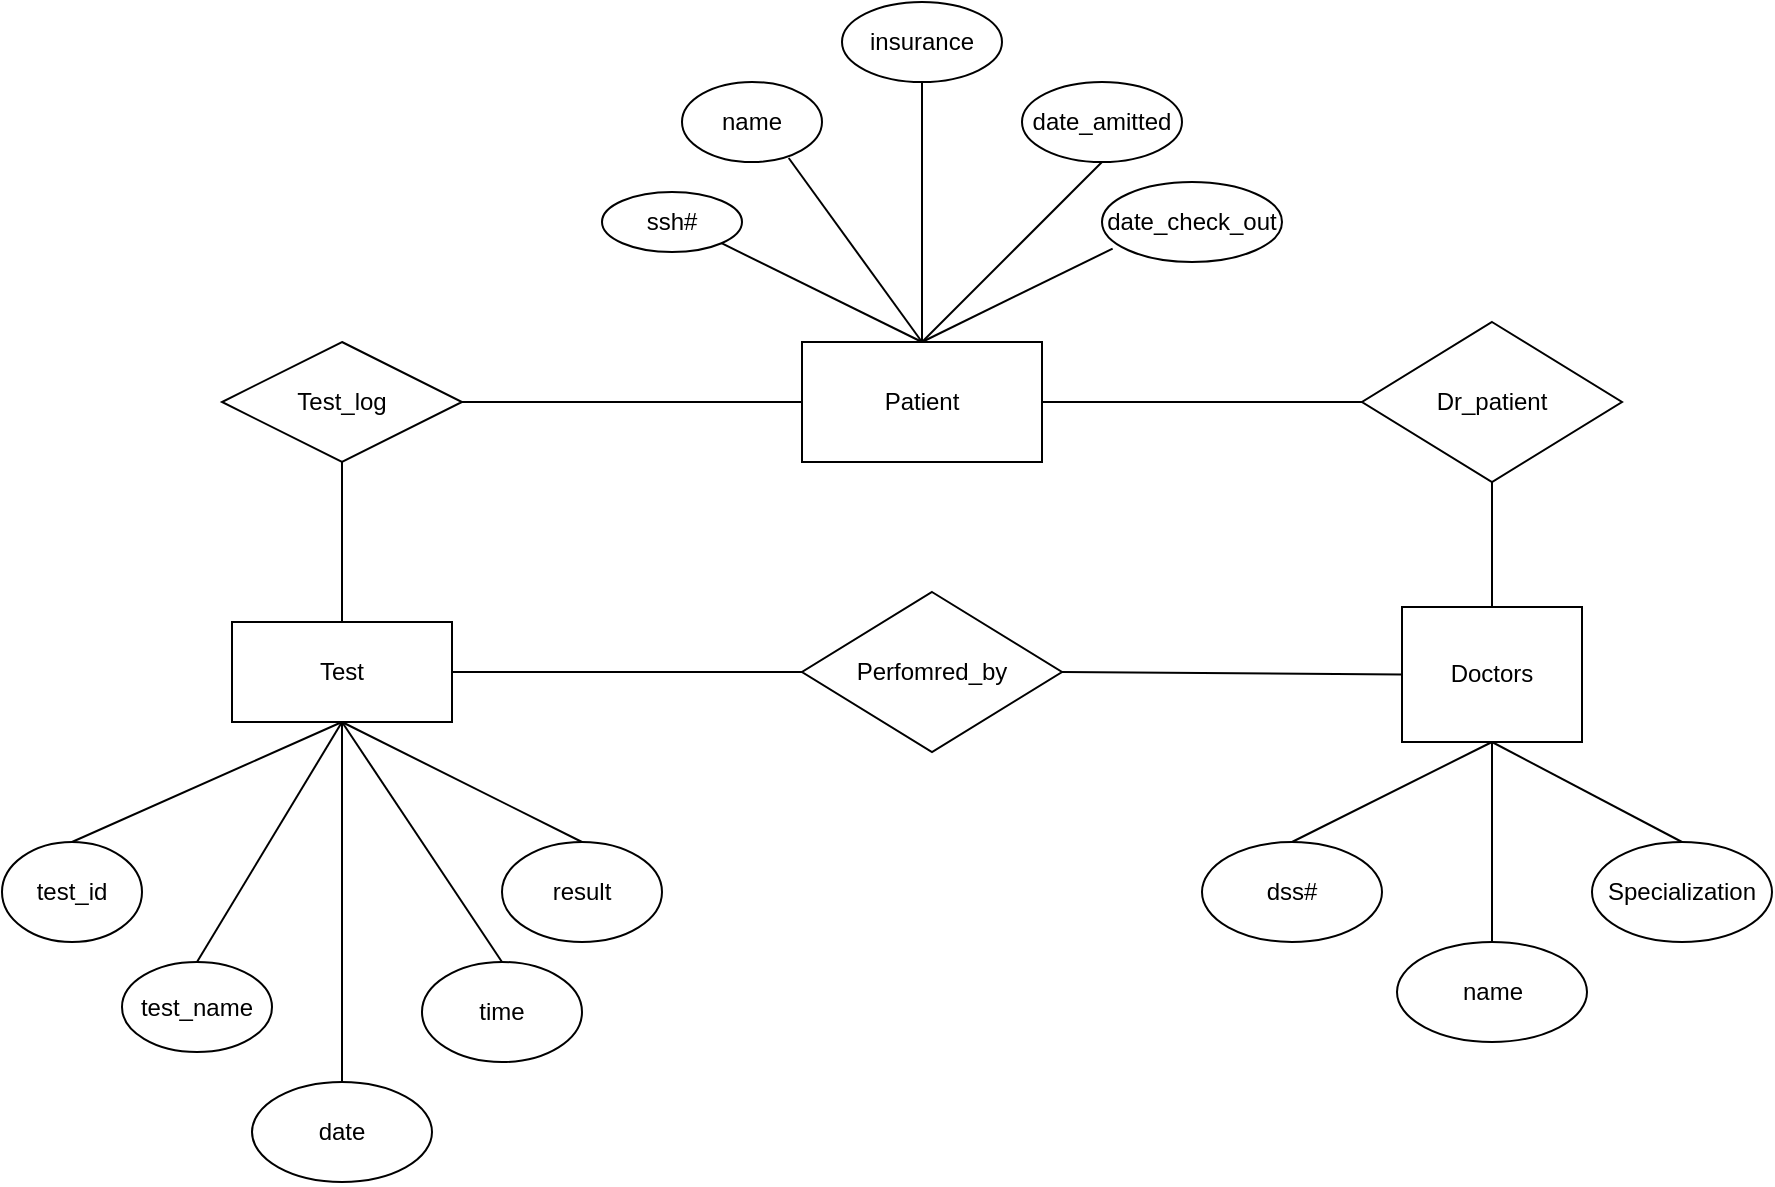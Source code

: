 <mxfile version="23.1.6" type="github">
  <diagram name="Page-1" id="KTpAN1Cl1WJT0EoROkF9">
    <mxGraphModel dx="1636" dy="467" grid="1" gridSize="10" guides="1" tooltips="1" connect="1" arrows="1" fold="1" page="1" pageScale="1" pageWidth="850" pageHeight="1100" math="0" shadow="0">
      <root>
        <mxCell id="0" />
        <mxCell id="1" parent="0" />
        <mxCell id="Ssk23jHSBhmgFhlRKDnM-3" value="Patient" style="rounded=0;whiteSpace=wrap;html=1;" vertex="1" parent="1">
          <mxGeometry x="340" y="220" width="120" height="60" as="geometry" />
        </mxCell>
        <mxCell id="Ssk23jHSBhmgFhlRKDnM-4" value="date_check_out" style="ellipse;whiteSpace=wrap;html=1;" vertex="1" parent="1">
          <mxGeometry x="490" y="140" width="90" height="40" as="geometry" />
        </mxCell>
        <mxCell id="Ssk23jHSBhmgFhlRKDnM-5" value="ssh#" style="ellipse;whiteSpace=wrap;html=1;" vertex="1" parent="1">
          <mxGeometry x="240" y="145" width="70" height="30" as="geometry" />
        </mxCell>
        <mxCell id="Ssk23jHSBhmgFhlRKDnM-6" value="name" style="ellipse;whiteSpace=wrap;html=1;" vertex="1" parent="1">
          <mxGeometry x="280" y="90" width="70" height="40" as="geometry" />
        </mxCell>
        <mxCell id="Ssk23jHSBhmgFhlRKDnM-7" value="insurance" style="ellipse;whiteSpace=wrap;html=1;" vertex="1" parent="1">
          <mxGeometry x="360" y="50" width="80" height="40" as="geometry" />
        </mxCell>
        <mxCell id="Ssk23jHSBhmgFhlRKDnM-8" value="date_amitted" style="ellipse;whiteSpace=wrap;html=1;" vertex="1" parent="1">
          <mxGeometry x="450" y="90" width="80" height="40" as="geometry" />
        </mxCell>
        <mxCell id="Ssk23jHSBhmgFhlRKDnM-10" value="" style="endArrow=none;html=1;rounded=0;entryX=0.5;entryY=0;entryDx=0;entryDy=0;exitX=1;exitY=1;exitDx=0;exitDy=0;" edge="1" parent="1" source="Ssk23jHSBhmgFhlRKDnM-5" target="Ssk23jHSBhmgFhlRKDnM-3">
          <mxGeometry width="50" height="50" relative="1" as="geometry">
            <mxPoint x="327" y="150" as="sourcePoint" />
            <mxPoint x="400" y="220" as="targetPoint" />
          </mxGeometry>
        </mxCell>
        <mxCell id="Ssk23jHSBhmgFhlRKDnM-11" value="" style="endArrow=none;html=1;rounded=0;exitX=0.5;exitY=0;exitDx=0;exitDy=0;entryX=0.059;entryY=0.833;entryDx=0;entryDy=0;entryPerimeter=0;" edge="1" parent="1" source="Ssk23jHSBhmgFhlRKDnM-3" target="Ssk23jHSBhmgFhlRKDnM-4">
          <mxGeometry width="50" height="50" relative="1" as="geometry">
            <mxPoint x="380" y="270" as="sourcePoint" />
            <mxPoint x="430" y="220" as="targetPoint" />
          </mxGeometry>
        </mxCell>
        <mxCell id="Ssk23jHSBhmgFhlRKDnM-12" value="" style="endArrow=none;html=1;rounded=0;" edge="1" parent="1">
          <mxGeometry width="50" height="50" relative="1" as="geometry">
            <mxPoint x="400" y="220" as="sourcePoint" />
            <mxPoint x="400" y="220" as="targetPoint" />
            <Array as="points">
              <mxPoint x="400" y="90" />
            </Array>
          </mxGeometry>
        </mxCell>
        <mxCell id="Ssk23jHSBhmgFhlRKDnM-13" value="" style="endArrow=none;html=1;rounded=0;entryX=0.5;entryY=0;entryDx=0;entryDy=0;exitX=0.762;exitY=0.95;exitDx=0;exitDy=0;exitPerimeter=0;" edge="1" parent="1" source="Ssk23jHSBhmgFhlRKDnM-6" target="Ssk23jHSBhmgFhlRKDnM-3">
          <mxGeometry width="50" height="50" relative="1" as="geometry">
            <mxPoint x="380" y="270" as="sourcePoint" />
            <mxPoint x="430" y="220" as="targetPoint" />
          </mxGeometry>
        </mxCell>
        <mxCell id="Ssk23jHSBhmgFhlRKDnM-14" value="" style="endArrow=none;html=1;rounded=0;entryX=0.5;entryY=0;entryDx=0;entryDy=0;exitX=0.5;exitY=1;exitDx=0;exitDy=0;" edge="1" parent="1" source="Ssk23jHSBhmgFhlRKDnM-8" target="Ssk23jHSBhmgFhlRKDnM-3">
          <mxGeometry width="50" height="50" relative="1" as="geometry">
            <mxPoint x="470" y="130" as="sourcePoint" />
            <mxPoint x="430" y="220" as="targetPoint" />
          </mxGeometry>
        </mxCell>
        <mxCell id="Ssk23jHSBhmgFhlRKDnM-15" value="Test_log" style="rhombus;whiteSpace=wrap;html=1;" vertex="1" parent="1">
          <mxGeometry x="50" y="220" width="120" height="60" as="geometry" />
        </mxCell>
        <mxCell id="Ssk23jHSBhmgFhlRKDnM-16" value="" style="endArrow=none;html=1;rounded=0;exitX=1;exitY=0.5;exitDx=0;exitDy=0;entryX=0;entryY=0.5;entryDx=0;entryDy=0;" edge="1" parent="1" source="Ssk23jHSBhmgFhlRKDnM-15" target="Ssk23jHSBhmgFhlRKDnM-3">
          <mxGeometry width="50" height="50" relative="1" as="geometry">
            <mxPoint x="370" y="380" as="sourcePoint" />
            <mxPoint x="420" y="330" as="targetPoint" />
            <Array as="points">
              <mxPoint x="340" y="250" />
            </Array>
          </mxGeometry>
        </mxCell>
        <mxCell id="Ssk23jHSBhmgFhlRKDnM-17" value="Test" style="rounded=0;whiteSpace=wrap;html=1;" vertex="1" parent="1">
          <mxGeometry x="55" y="360" width="110" height="50" as="geometry" />
        </mxCell>
        <mxCell id="Ssk23jHSBhmgFhlRKDnM-18" value="" style="endArrow=none;html=1;rounded=0;entryX=0.5;entryY=1;entryDx=0;entryDy=0;" edge="1" parent="1" target="Ssk23jHSBhmgFhlRKDnM-15">
          <mxGeometry width="50" height="50" relative="1" as="geometry">
            <mxPoint x="110" y="280" as="sourcePoint" />
            <mxPoint x="420" y="230" as="targetPoint" />
            <Array as="points">
              <mxPoint x="110" y="360" />
            </Array>
          </mxGeometry>
        </mxCell>
        <mxCell id="Ssk23jHSBhmgFhlRKDnM-19" value="test_id" style="ellipse;whiteSpace=wrap;html=1;" vertex="1" parent="1">
          <mxGeometry x="-60" y="470" width="70" height="50" as="geometry" />
        </mxCell>
        <mxCell id="Ssk23jHSBhmgFhlRKDnM-20" value="test_name" style="ellipse;whiteSpace=wrap;html=1;" vertex="1" parent="1">
          <mxGeometry y="530" width="75" height="45" as="geometry" />
        </mxCell>
        <mxCell id="Ssk23jHSBhmgFhlRKDnM-22" value="time" style="ellipse;whiteSpace=wrap;html=1;" vertex="1" parent="1">
          <mxGeometry x="150" y="530" width="80" height="50" as="geometry" />
        </mxCell>
        <mxCell id="Ssk23jHSBhmgFhlRKDnM-23" value="result" style="ellipse;whiteSpace=wrap;html=1;" vertex="1" parent="1">
          <mxGeometry x="190" y="470" width="80" height="50" as="geometry" />
        </mxCell>
        <mxCell id="Ssk23jHSBhmgFhlRKDnM-24" value="" style="endArrow=none;html=1;rounded=0;exitX=0.5;exitY=0;exitDx=0;exitDy=0;entryX=0.5;entryY=1;entryDx=0;entryDy=0;" edge="1" parent="1" source="Ssk23jHSBhmgFhlRKDnM-19" target="Ssk23jHSBhmgFhlRKDnM-17">
          <mxGeometry width="50" height="50" relative="1" as="geometry">
            <mxPoint x="290" y="450" as="sourcePoint" />
            <mxPoint x="340" y="400" as="targetPoint" />
            <Array as="points">
              <mxPoint x="110" y="410" />
            </Array>
          </mxGeometry>
        </mxCell>
        <mxCell id="Ssk23jHSBhmgFhlRKDnM-25" value="" style="endArrow=none;html=1;rounded=0;exitX=0.5;exitY=0;exitDx=0;exitDy=0;" edge="1" parent="1" source="Ssk23jHSBhmgFhlRKDnM-20">
          <mxGeometry width="50" height="50" relative="1" as="geometry">
            <mxPoint x="290" y="450" as="sourcePoint" />
            <mxPoint x="110" y="410" as="targetPoint" />
          </mxGeometry>
        </mxCell>
        <mxCell id="Ssk23jHSBhmgFhlRKDnM-26" value="" style="endArrow=none;html=1;rounded=0;entryX=0.5;entryY=1;entryDx=0;entryDy=0;" edge="1" parent="1" source="Ssk23jHSBhmgFhlRKDnM-21" target="Ssk23jHSBhmgFhlRKDnM-17">
          <mxGeometry width="50" height="50" relative="1" as="geometry">
            <mxPoint x="110" y="570" as="sourcePoint" />
            <mxPoint x="340" y="400" as="targetPoint" />
          </mxGeometry>
        </mxCell>
        <mxCell id="Ssk23jHSBhmgFhlRKDnM-27" value="" style="endArrow=none;html=1;rounded=0;entryX=0.5;entryY=1;entryDx=0;entryDy=0;" edge="1" parent="1" target="Ssk23jHSBhmgFhlRKDnM-21">
          <mxGeometry width="50" height="50" relative="1" as="geometry">
            <mxPoint x="110" y="570" as="sourcePoint" />
            <mxPoint x="110" y="410" as="targetPoint" />
          </mxGeometry>
        </mxCell>
        <mxCell id="Ssk23jHSBhmgFhlRKDnM-21" value="date" style="ellipse;whiteSpace=wrap;html=1;" vertex="1" parent="1">
          <mxGeometry x="65" y="590" width="90" height="50" as="geometry" />
        </mxCell>
        <mxCell id="Ssk23jHSBhmgFhlRKDnM-28" value="" style="endArrow=none;html=1;rounded=0;exitX=0.5;exitY=0;exitDx=0;exitDy=0;" edge="1" parent="1" source="Ssk23jHSBhmgFhlRKDnM-22">
          <mxGeometry width="50" height="50" relative="1" as="geometry">
            <mxPoint x="290" y="450" as="sourcePoint" />
            <mxPoint x="110" y="410" as="targetPoint" />
          </mxGeometry>
        </mxCell>
        <mxCell id="Ssk23jHSBhmgFhlRKDnM-29" value="" style="endArrow=none;html=1;rounded=0;exitX=0.5;exitY=0;exitDx=0;exitDy=0;" edge="1" parent="1" source="Ssk23jHSBhmgFhlRKDnM-23">
          <mxGeometry width="50" height="50" relative="1" as="geometry">
            <mxPoint x="290" y="450" as="sourcePoint" />
            <mxPoint x="110" y="410" as="targetPoint" />
          </mxGeometry>
        </mxCell>
        <mxCell id="Ssk23jHSBhmgFhlRKDnM-30" value="Perfomred_by" style="rhombus;whiteSpace=wrap;html=1;" vertex="1" parent="1">
          <mxGeometry x="340" y="345" width="130" height="80" as="geometry" />
        </mxCell>
        <mxCell id="Ssk23jHSBhmgFhlRKDnM-31" value="" style="endArrow=none;html=1;rounded=0;exitX=1;exitY=0.5;exitDx=0;exitDy=0;entryX=0;entryY=0.5;entryDx=0;entryDy=0;" edge="1" parent="1" source="Ssk23jHSBhmgFhlRKDnM-17" target="Ssk23jHSBhmgFhlRKDnM-30">
          <mxGeometry width="50" height="50" relative="1" as="geometry">
            <mxPoint x="290" y="450" as="sourcePoint" />
            <mxPoint x="340" y="400" as="targetPoint" />
          </mxGeometry>
        </mxCell>
        <mxCell id="Ssk23jHSBhmgFhlRKDnM-32" value="Dr_patient" style="rhombus;whiteSpace=wrap;html=1;" vertex="1" parent="1">
          <mxGeometry x="620" y="210" width="130" height="80" as="geometry" />
        </mxCell>
        <mxCell id="Ssk23jHSBhmgFhlRKDnM-33" value="" style="endArrow=none;html=1;rounded=0;exitX=1;exitY=0.5;exitDx=0;exitDy=0;entryX=0;entryY=0.5;entryDx=0;entryDy=0;" edge="1" parent="1" source="Ssk23jHSBhmgFhlRKDnM-3" target="Ssk23jHSBhmgFhlRKDnM-32">
          <mxGeometry width="50" height="50" relative="1" as="geometry">
            <mxPoint x="510" y="450" as="sourcePoint" />
            <mxPoint x="560" y="400" as="targetPoint" />
          </mxGeometry>
        </mxCell>
        <mxCell id="Ssk23jHSBhmgFhlRKDnM-34" value="Doctors" style="rounded=0;whiteSpace=wrap;html=1;" vertex="1" parent="1">
          <mxGeometry x="640" y="352.5" width="90" height="67.5" as="geometry" />
        </mxCell>
        <mxCell id="Ssk23jHSBhmgFhlRKDnM-35" value="" style="endArrow=none;html=1;rounded=0;exitX=0.5;exitY=0;exitDx=0;exitDy=0;entryX=0.5;entryY=1;entryDx=0;entryDy=0;" edge="1" parent="1" source="Ssk23jHSBhmgFhlRKDnM-34" target="Ssk23jHSBhmgFhlRKDnM-32">
          <mxGeometry width="50" height="50" relative="1" as="geometry">
            <mxPoint x="460" y="450" as="sourcePoint" />
            <mxPoint x="510" y="400" as="targetPoint" />
          </mxGeometry>
        </mxCell>
        <mxCell id="Ssk23jHSBhmgFhlRKDnM-36" value="" style="endArrow=none;html=1;rounded=0;entryX=0;entryY=0.5;entryDx=0;entryDy=0;exitX=1;exitY=0.5;exitDx=0;exitDy=0;" edge="1" parent="1" source="Ssk23jHSBhmgFhlRKDnM-30" target="Ssk23jHSBhmgFhlRKDnM-34">
          <mxGeometry width="50" height="50" relative="1" as="geometry">
            <mxPoint x="460" y="450" as="sourcePoint" />
            <mxPoint x="510" y="400" as="targetPoint" />
          </mxGeometry>
        </mxCell>
        <mxCell id="Ssk23jHSBhmgFhlRKDnM-37" value="dss#" style="ellipse;whiteSpace=wrap;html=1;" vertex="1" parent="1">
          <mxGeometry x="540" y="470" width="90" height="50" as="geometry" />
        </mxCell>
        <mxCell id="Ssk23jHSBhmgFhlRKDnM-38" value="name" style="ellipse;whiteSpace=wrap;html=1;" vertex="1" parent="1">
          <mxGeometry x="637.5" y="520" width="95" height="50" as="geometry" />
        </mxCell>
        <mxCell id="Ssk23jHSBhmgFhlRKDnM-39" value="Specialization" style="ellipse;whiteSpace=wrap;html=1;" vertex="1" parent="1">
          <mxGeometry x="735" y="470" width="90" height="50" as="geometry" />
        </mxCell>
        <mxCell id="Ssk23jHSBhmgFhlRKDnM-40" value="" style="endArrow=none;html=1;rounded=0;entryX=0.5;entryY=1;entryDx=0;entryDy=0;exitX=0.5;exitY=0;exitDx=0;exitDy=0;" edge="1" parent="1" source="Ssk23jHSBhmgFhlRKDnM-37" target="Ssk23jHSBhmgFhlRKDnM-34">
          <mxGeometry width="50" height="50" relative="1" as="geometry">
            <mxPoint x="460" y="450" as="sourcePoint" />
            <mxPoint x="510" y="400" as="targetPoint" />
          </mxGeometry>
        </mxCell>
        <mxCell id="Ssk23jHSBhmgFhlRKDnM-42" value="" style="endArrow=none;html=1;rounded=0;exitX=0.5;exitY=0;exitDx=0;exitDy=0;entryX=0.5;entryY=1;entryDx=0;entryDy=0;" edge="1" parent="1" source="Ssk23jHSBhmgFhlRKDnM-38" target="Ssk23jHSBhmgFhlRKDnM-34">
          <mxGeometry width="50" height="50" relative="1" as="geometry">
            <mxPoint x="460" y="450" as="sourcePoint" />
            <mxPoint x="510" y="400" as="targetPoint" />
          </mxGeometry>
        </mxCell>
        <mxCell id="Ssk23jHSBhmgFhlRKDnM-44" value="" style="endArrow=none;html=1;rounded=0;entryX=0.5;entryY=1;entryDx=0;entryDy=0;exitX=0.5;exitY=0;exitDx=0;exitDy=0;" edge="1" parent="1" source="Ssk23jHSBhmgFhlRKDnM-39" target="Ssk23jHSBhmgFhlRKDnM-34">
          <mxGeometry width="50" height="50" relative="1" as="geometry">
            <mxPoint x="460" y="450" as="sourcePoint" />
            <mxPoint x="510" y="400" as="targetPoint" />
          </mxGeometry>
        </mxCell>
      </root>
    </mxGraphModel>
  </diagram>
</mxfile>

